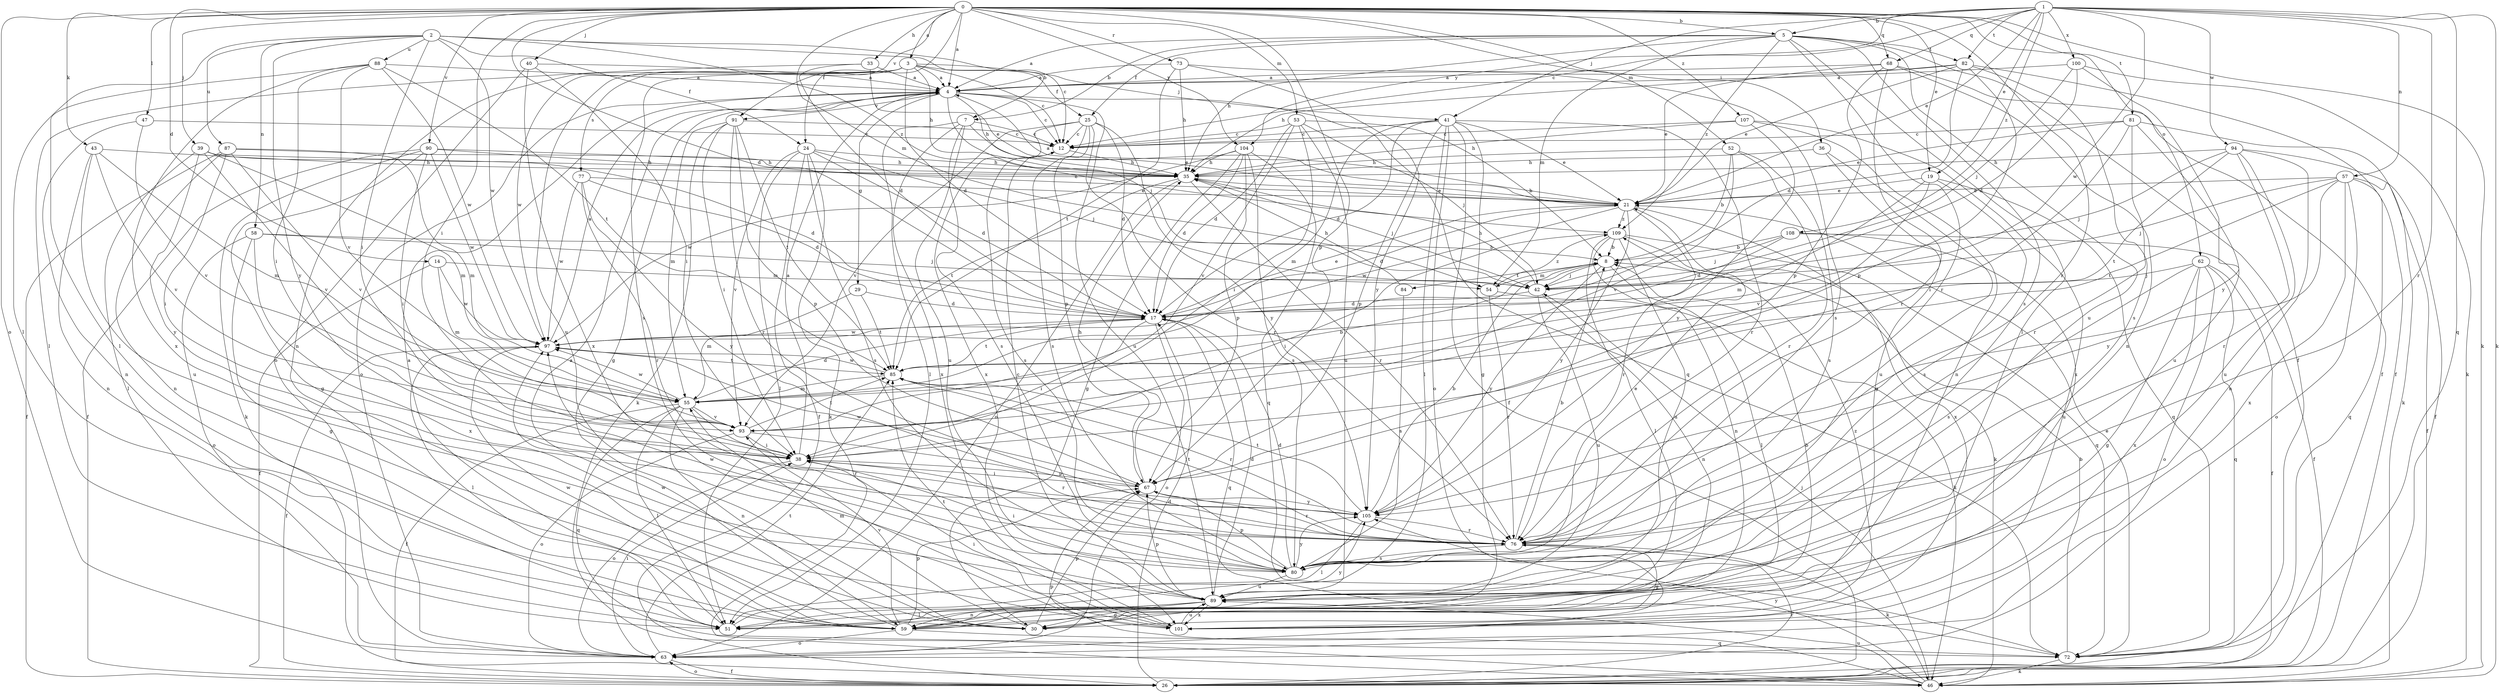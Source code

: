 strict digraph  {
0;
1;
2;
3;
4;
5;
7;
8;
12;
14;
17;
19;
21;
24;
25;
26;
29;
30;
33;
35;
36;
38;
39;
40;
41;
42;
43;
46;
47;
51;
52;
53;
54;
55;
57;
58;
59;
62;
63;
67;
68;
72;
73;
76;
77;
80;
81;
82;
84;
85;
87;
88;
89;
90;
91;
93;
94;
97;
100;
101;
104;
105;
107;
108;
109;
0 -> 3  [label=a];
0 -> 4  [label=a];
0 -> 5  [label=b];
0 -> 14  [label=d];
0 -> 17  [label=d];
0 -> 19  [label=e];
0 -> 24  [label=f];
0 -> 33  [label=h];
0 -> 36  [label=i];
0 -> 38  [label=i];
0 -> 39  [label=j];
0 -> 40  [label=j];
0 -> 43  [label=k];
0 -> 46  [label=k];
0 -> 47  [label=l];
0 -> 52  [label=m];
0 -> 53  [label=m];
0 -> 54  [label=m];
0 -> 62  [label=o];
0 -> 63  [label=o];
0 -> 67  [label=p];
0 -> 68  [label=q];
0 -> 73  [label=r];
0 -> 76  [label=r];
0 -> 81  [label=t];
0 -> 90  [label=v];
0 -> 91  [label=v];
0 -> 104  [label=y];
0 -> 107  [label=z];
1 -> 5  [label=b];
1 -> 12  [label=c];
1 -> 19  [label=e];
1 -> 21  [label=e];
1 -> 41  [label=j];
1 -> 46  [label=k];
1 -> 57  [label=n];
1 -> 68  [label=q];
1 -> 72  [label=q];
1 -> 76  [label=r];
1 -> 82  [label=t];
1 -> 94  [label=w];
1 -> 97  [label=w];
1 -> 100  [label=x];
1 -> 104  [label=y];
1 -> 108  [label=z];
2 -> 7  [label=b];
2 -> 12  [label=c];
2 -> 24  [label=f];
2 -> 38  [label=i];
2 -> 51  [label=l];
2 -> 58  [label=n];
2 -> 87  [label=u];
2 -> 88  [label=u];
2 -> 97  [label=w];
2 -> 105  [label=y];
2 -> 109  [label=z];
3 -> 4  [label=a];
3 -> 12  [label=c];
3 -> 17  [label=d];
3 -> 25  [label=f];
3 -> 35  [label=h];
3 -> 41  [label=j];
3 -> 59  [label=n];
3 -> 77  [label=s];
3 -> 80  [label=s];
3 -> 89  [label=u];
3 -> 97  [label=w];
4 -> 12  [label=c];
4 -> 29  [label=g];
4 -> 30  [label=g];
4 -> 35  [label=h];
4 -> 42  [label=j];
4 -> 63  [label=o];
4 -> 72  [label=q];
4 -> 89  [label=u];
4 -> 91  [label=v];
5 -> 4  [label=a];
5 -> 7  [label=b];
5 -> 25  [label=f];
5 -> 26  [label=f];
5 -> 35  [label=h];
5 -> 51  [label=l];
5 -> 54  [label=m];
5 -> 76  [label=r];
5 -> 80  [label=s];
5 -> 82  [label=t];
5 -> 89  [label=u];
5 -> 109  [label=z];
7 -> 12  [label=c];
7 -> 21  [label=e];
7 -> 51  [label=l];
7 -> 80  [label=s];
7 -> 89  [label=u];
7 -> 101  [label=x];
8 -> 42  [label=j];
8 -> 51  [label=l];
8 -> 54  [label=m];
8 -> 84  [label=t];
8 -> 105  [label=y];
12 -> 35  [label=h];
12 -> 80  [label=s];
14 -> 26  [label=f];
14 -> 54  [label=m];
14 -> 55  [label=m];
14 -> 97  [label=w];
17 -> 21  [label=e];
17 -> 38  [label=i];
17 -> 63  [label=o];
17 -> 72  [label=q];
17 -> 85  [label=t];
17 -> 97  [label=w];
19 -> 21  [label=e];
19 -> 55  [label=m];
19 -> 72  [label=q];
19 -> 80  [label=s];
19 -> 93  [label=v];
21 -> 4  [label=a];
21 -> 17  [label=d];
21 -> 76  [label=r];
21 -> 97  [label=w];
21 -> 101  [label=x];
21 -> 105  [label=y];
21 -> 109  [label=z];
24 -> 17  [label=d];
24 -> 26  [label=f];
24 -> 35  [label=h];
24 -> 42  [label=j];
24 -> 46  [label=k];
24 -> 51  [label=l];
24 -> 80  [label=s];
24 -> 93  [label=v];
25 -> 12  [label=c];
25 -> 17  [label=d];
25 -> 67  [label=p];
25 -> 76  [label=r];
25 -> 80  [label=s];
25 -> 93  [label=v];
25 -> 101  [label=x];
25 -> 105  [label=y];
26 -> 17  [label=d];
26 -> 63  [label=o];
26 -> 76  [label=r];
29 -> 17  [label=d];
29 -> 55  [label=m];
29 -> 85  [label=t];
30 -> 55  [label=m];
30 -> 67  [label=p];
30 -> 97  [label=w];
33 -> 4  [label=a];
33 -> 17  [label=d];
33 -> 21  [label=e];
33 -> 51  [label=l];
35 -> 21  [label=e];
35 -> 42  [label=j];
35 -> 63  [label=o];
35 -> 76  [label=r];
35 -> 85  [label=t];
36 -> 30  [label=g];
36 -> 35  [label=h];
36 -> 89  [label=u];
38 -> 4  [label=a];
38 -> 63  [label=o];
38 -> 67  [label=p];
39 -> 17  [label=d];
39 -> 35  [label=h];
39 -> 51  [label=l];
39 -> 55  [label=m];
39 -> 93  [label=v];
39 -> 105  [label=y];
40 -> 4  [label=a];
40 -> 38  [label=i];
40 -> 63  [label=o];
40 -> 101  [label=x];
41 -> 12  [label=c];
41 -> 17  [label=d];
41 -> 21  [label=e];
41 -> 26  [label=f];
41 -> 30  [label=g];
41 -> 51  [label=l];
41 -> 55  [label=m];
41 -> 63  [label=o];
41 -> 67  [label=p];
41 -> 76  [label=r];
42 -> 17  [label=d];
42 -> 35  [label=h];
42 -> 59  [label=n];
42 -> 89  [label=u];
43 -> 35  [label=h];
43 -> 55  [label=m];
43 -> 59  [label=n];
43 -> 89  [label=u];
43 -> 93  [label=v];
46 -> 42  [label=j];
46 -> 67  [label=p];
46 -> 89  [label=u];
46 -> 105  [label=y];
47 -> 12  [label=c];
47 -> 59  [label=n];
47 -> 93  [label=v];
51 -> 4  [label=a];
51 -> 105  [label=y];
52 -> 8  [label=b];
52 -> 35  [label=h];
52 -> 76  [label=r];
52 -> 80  [label=s];
52 -> 93  [label=v];
53 -> 8  [label=b];
53 -> 12  [label=c];
53 -> 17  [label=d];
53 -> 38  [label=i];
53 -> 42  [label=j];
53 -> 89  [label=u];
53 -> 93  [label=v];
54 -> 46  [label=k];
54 -> 76  [label=r];
54 -> 109  [label=z];
55 -> 8  [label=b];
55 -> 17  [label=d];
55 -> 26  [label=f];
55 -> 51  [label=l];
55 -> 59  [label=n];
55 -> 72  [label=q];
55 -> 76  [label=r];
55 -> 93  [label=v];
55 -> 97  [label=w];
57 -> 21  [label=e];
57 -> 26  [label=f];
57 -> 42  [label=j];
57 -> 63  [label=o];
57 -> 72  [label=q];
57 -> 85  [label=t];
57 -> 101  [label=x];
57 -> 105  [label=y];
58 -> 8  [label=b];
58 -> 30  [label=g];
58 -> 42  [label=j];
58 -> 63  [label=o];
58 -> 101  [label=x];
59 -> 4  [label=a];
59 -> 8  [label=b];
59 -> 63  [label=o];
59 -> 67  [label=p];
59 -> 72  [label=q];
59 -> 93  [label=v];
59 -> 97  [label=w];
62 -> 26  [label=f];
62 -> 30  [label=g];
62 -> 42  [label=j];
62 -> 63  [label=o];
62 -> 72  [label=q];
62 -> 80  [label=s];
62 -> 101  [label=x];
63 -> 26  [label=f];
63 -> 38  [label=i];
63 -> 85  [label=t];
67 -> 35  [label=h];
67 -> 38  [label=i];
67 -> 76  [label=r];
67 -> 97  [label=w];
67 -> 105  [label=y];
68 -> 4  [label=a];
68 -> 21  [label=e];
68 -> 26  [label=f];
68 -> 59  [label=n];
68 -> 67  [label=p];
68 -> 76  [label=r];
72 -> 8  [label=b];
72 -> 21  [label=e];
72 -> 46  [label=k];
73 -> 4  [label=a];
73 -> 35  [label=h];
73 -> 80  [label=s];
73 -> 85  [label=t];
73 -> 105  [label=y];
76 -> 8  [label=b];
76 -> 30  [label=g];
76 -> 38  [label=i];
76 -> 46  [label=k];
76 -> 80  [label=s];
76 -> 85  [label=t];
77 -> 17  [label=d];
77 -> 21  [label=e];
77 -> 76  [label=r];
77 -> 97  [label=w];
77 -> 105  [label=y];
80 -> 17  [label=d];
80 -> 21  [label=e];
80 -> 38  [label=i];
80 -> 67  [label=p];
80 -> 89  [label=u];
80 -> 97  [label=w];
80 -> 105  [label=y];
81 -> 12  [label=c];
81 -> 21  [label=e];
81 -> 38  [label=i];
81 -> 46  [label=k];
81 -> 76  [label=r];
81 -> 89  [label=u];
82 -> 4  [label=a];
82 -> 17  [label=d];
82 -> 21  [label=e];
82 -> 26  [label=f];
82 -> 35  [label=h];
82 -> 67  [label=p];
82 -> 80  [label=s];
84 -> 35  [label=h];
84 -> 80  [label=s];
85 -> 55  [label=m];
85 -> 76  [label=r];
85 -> 97  [label=w];
87 -> 26  [label=f];
87 -> 35  [label=h];
87 -> 38  [label=i];
87 -> 55  [label=m];
87 -> 59  [label=n];
87 -> 93  [label=v];
88 -> 4  [label=a];
88 -> 38  [label=i];
88 -> 51  [label=l];
88 -> 85  [label=t];
88 -> 93  [label=v];
88 -> 97  [label=w];
88 -> 101  [label=x];
89 -> 12  [label=c];
89 -> 17  [label=d];
89 -> 30  [label=g];
89 -> 51  [label=l];
89 -> 59  [label=n];
89 -> 67  [label=p];
89 -> 101  [label=x];
90 -> 21  [label=e];
90 -> 26  [label=f];
90 -> 30  [label=g];
90 -> 35  [label=h];
90 -> 38  [label=i];
90 -> 46  [label=k];
90 -> 97  [label=w];
91 -> 12  [label=c];
91 -> 38  [label=i];
91 -> 46  [label=k];
91 -> 55  [label=m];
91 -> 67  [label=p];
91 -> 76  [label=r];
91 -> 85  [label=t];
93 -> 38  [label=i];
93 -> 63  [label=o];
93 -> 76  [label=r];
93 -> 85  [label=t];
94 -> 26  [label=f];
94 -> 35  [label=h];
94 -> 42  [label=j];
94 -> 59  [label=n];
94 -> 76  [label=r];
94 -> 85  [label=t];
94 -> 89  [label=u];
97 -> 4  [label=a];
97 -> 26  [label=f];
97 -> 51  [label=l];
97 -> 85  [label=t];
100 -> 4  [label=a];
100 -> 17  [label=d];
100 -> 42  [label=j];
100 -> 46  [label=k];
100 -> 105  [label=y];
101 -> 38  [label=i];
101 -> 85  [label=t];
101 -> 89  [label=u];
101 -> 109  [label=z];
104 -> 17  [label=d];
104 -> 30  [label=g];
104 -> 35  [label=h];
104 -> 67  [label=p];
104 -> 72  [label=q];
104 -> 80  [label=s];
104 -> 97  [label=w];
105 -> 8  [label=b];
105 -> 51  [label=l];
105 -> 76  [label=r];
105 -> 85  [label=t];
107 -> 12  [label=c];
107 -> 35  [label=h];
107 -> 59  [label=n];
107 -> 101  [label=x];
107 -> 105  [label=y];
108 -> 8  [label=b];
108 -> 17  [label=d];
108 -> 26  [label=f];
108 -> 42  [label=j];
108 -> 89  [label=u];
109 -> 8  [label=b];
109 -> 38  [label=i];
109 -> 46  [label=k];
109 -> 51  [label=l];
109 -> 59  [label=n];
109 -> 72  [label=q];
109 -> 89  [label=u];
}
